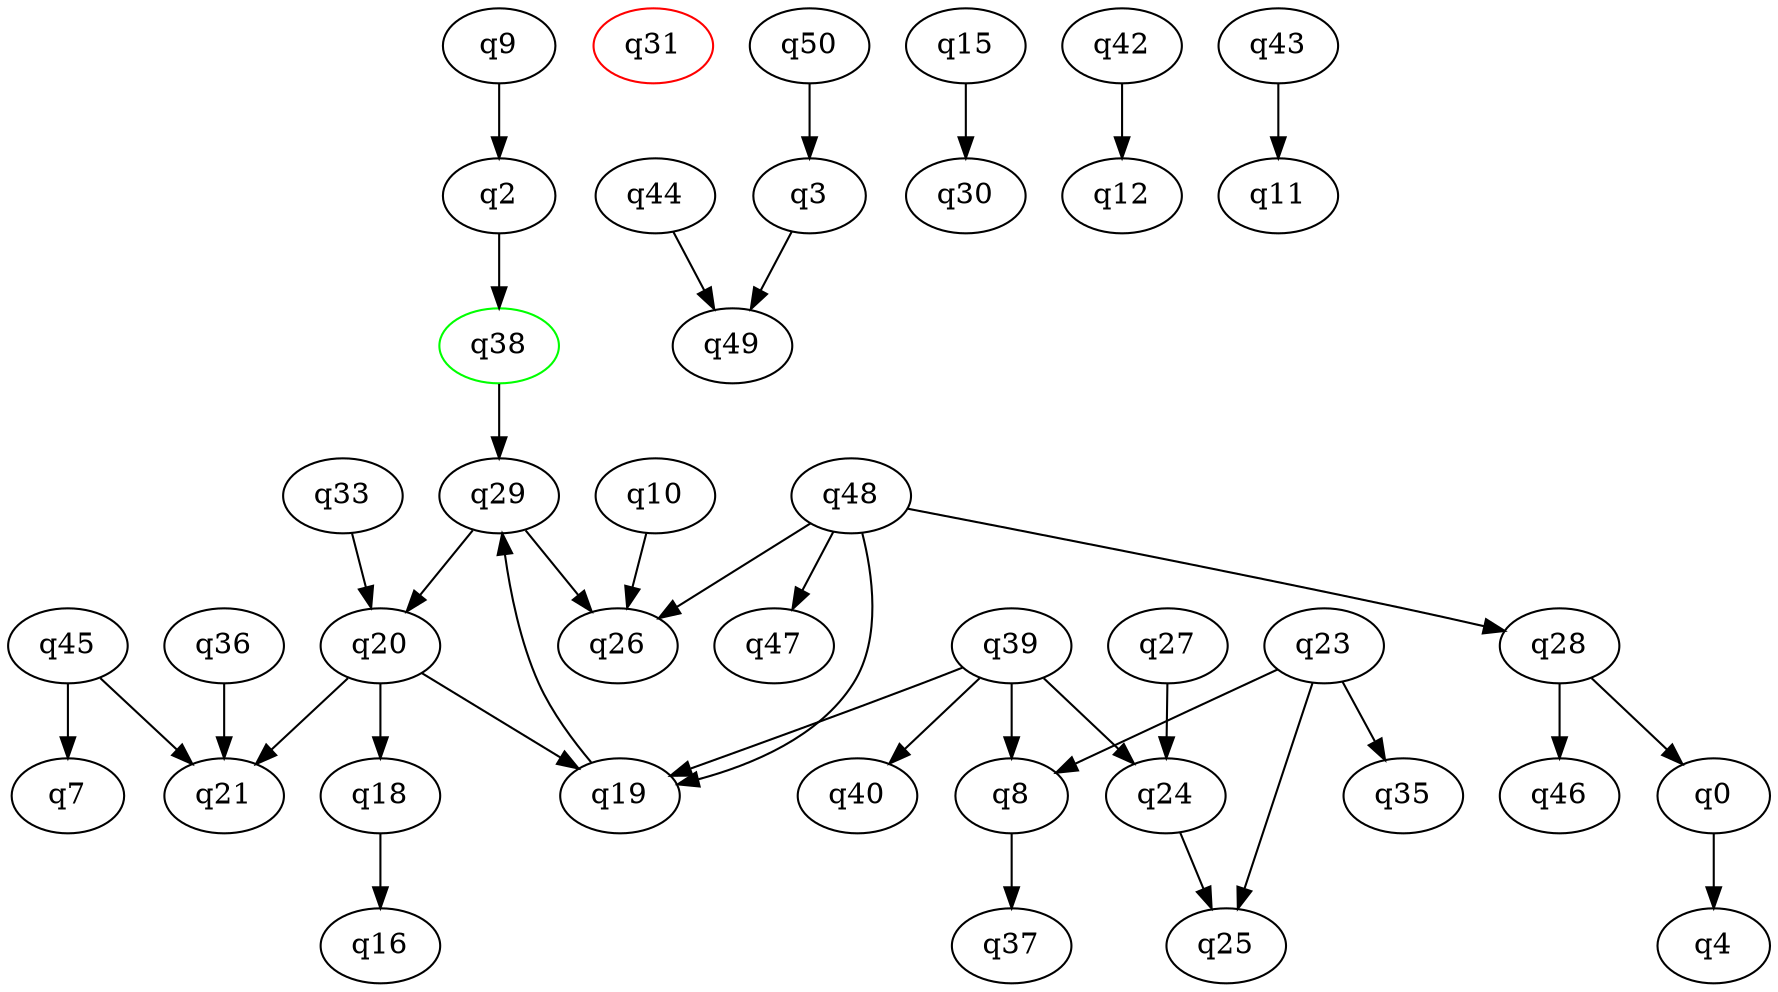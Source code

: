 digraph A{
q38 [initial=1,color=green];
q31 [final=1,color=red];
q0 -> q4;
q2 -> q38;
q3 -> q49;
q8 -> q37;
q9 -> q2;
q10 -> q26;
q15 -> q30;
q18 -> q16;
q19 -> q29;
q20 -> q18;
q20 -> q19;
q20 -> q21;
q23 -> q8;
q23 -> q25;
q23 -> q35;
q24 -> q25;
q27 -> q24;
q28 -> q0;
q28 -> q46;
q29 -> q20;
q29 -> q26;
q33 -> q20;
q36 -> q21;
q38 -> q29;
q39 -> q8;
q39 -> q19;
q39 -> q24;
q39 -> q40;
q42 -> q12;
q43 -> q11;
q44 -> q49;
q45 -> q7;
q45 -> q21;
q48 -> q19;
q48 -> q26;
q48 -> q28;
q48 -> q47;
q50 -> q3;
}